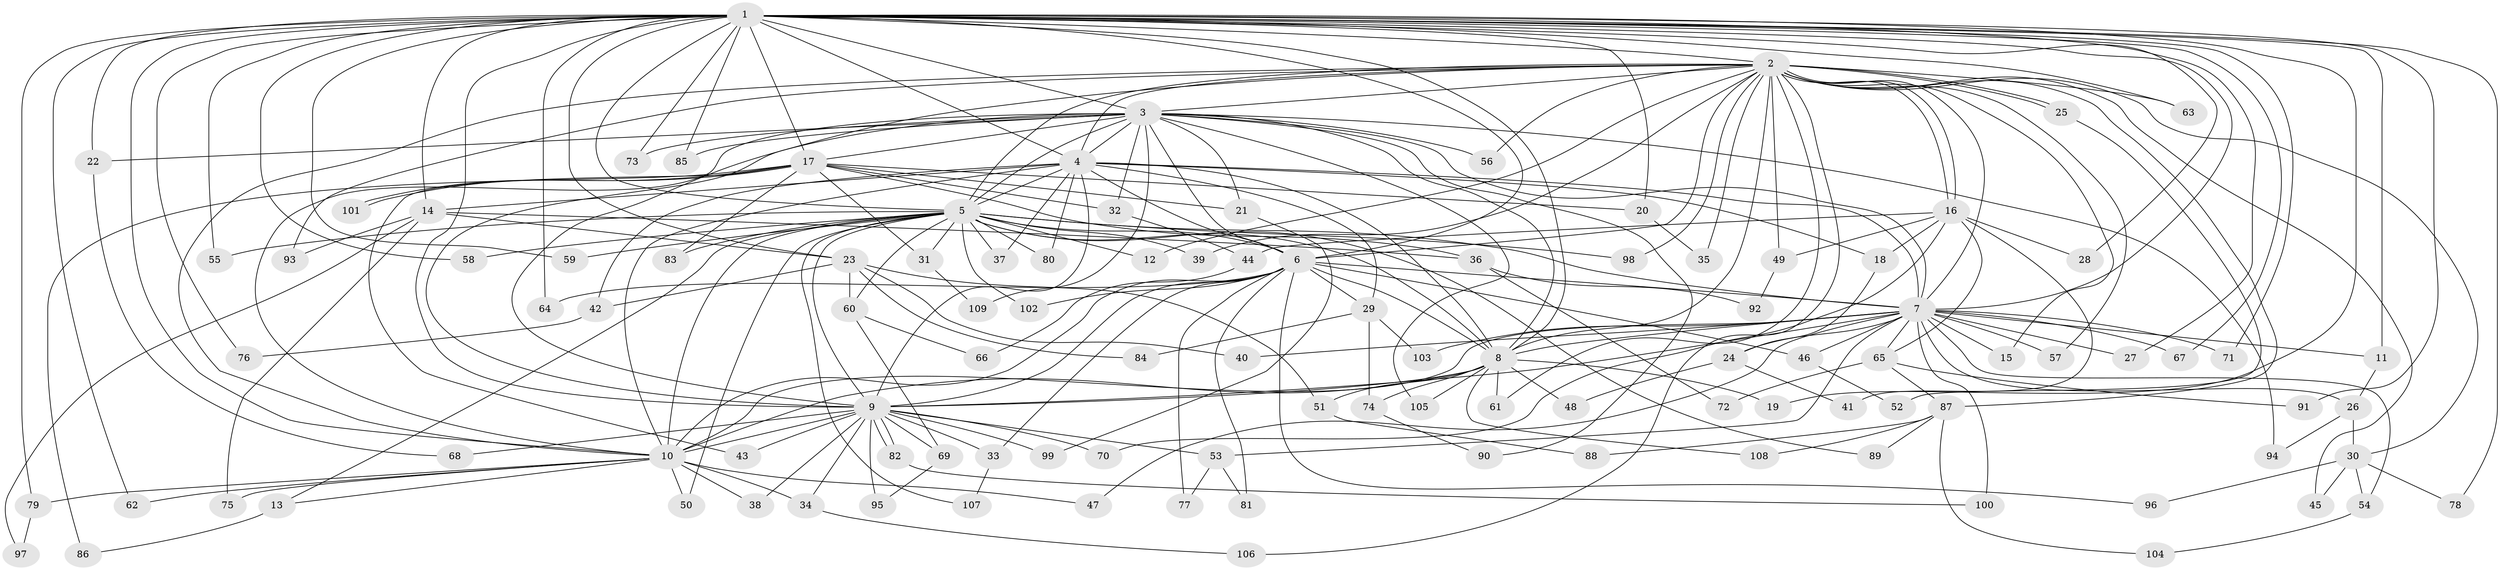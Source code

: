 // Generated by graph-tools (version 1.1) at 2025/46/03/09/25 04:46:36]
// undirected, 109 vertices, 243 edges
graph export_dot {
graph [start="1"]
  node [color=gray90,style=filled];
  1;
  2;
  3;
  4;
  5;
  6;
  7;
  8;
  9;
  10;
  11;
  12;
  13;
  14;
  15;
  16;
  17;
  18;
  19;
  20;
  21;
  22;
  23;
  24;
  25;
  26;
  27;
  28;
  29;
  30;
  31;
  32;
  33;
  34;
  35;
  36;
  37;
  38;
  39;
  40;
  41;
  42;
  43;
  44;
  45;
  46;
  47;
  48;
  49;
  50;
  51;
  52;
  53;
  54;
  55;
  56;
  57;
  58;
  59;
  60;
  61;
  62;
  63;
  64;
  65;
  66;
  67;
  68;
  69;
  70;
  71;
  72;
  73;
  74;
  75;
  76;
  77;
  78;
  79;
  80;
  81;
  82;
  83;
  84;
  85;
  86;
  87;
  88;
  89;
  90;
  91;
  92;
  93;
  94;
  95;
  96;
  97;
  98;
  99;
  100;
  101;
  102;
  103;
  104;
  105;
  106;
  107;
  108;
  109;
  1 -- 2;
  1 -- 3;
  1 -- 4;
  1 -- 5;
  1 -- 6;
  1 -- 7;
  1 -- 8;
  1 -- 9;
  1 -- 10;
  1 -- 11;
  1 -- 14;
  1 -- 17;
  1 -- 19;
  1 -- 20;
  1 -- 22;
  1 -- 23;
  1 -- 27;
  1 -- 28;
  1 -- 55;
  1 -- 58;
  1 -- 59;
  1 -- 62;
  1 -- 63;
  1 -- 64;
  1 -- 67;
  1 -- 71;
  1 -- 73;
  1 -- 76;
  1 -- 78;
  1 -- 79;
  1 -- 85;
  1 -- 91;
  2 -- 3;
  2 -- 4;
  2 -- 5;
  2 -- 6;
  2 -- 7;
  2 -- 8;
  2 -- 9;
  2 -- 10;
  2 -- 12;
  2 -- 15;
  2 -- 16;
  2 -- 16;
  2 -- 25;
  2 -- 25;
  2 -- 30;
  2 -- 35;
  2 -- 39;
  2 -- 45;
  2 -- 49;
  2 -- 56;
  2 -- 57;
  2 -- 61;
  2 -- 63;
  2 -- 87;
  2 -- 93;
  2 -- 98;
  2 -- 106;
  3 -- 4;
  3 -- 5;
  3 -- 6;
  3 -- 7;
  3 -- 8;
  3 -- 9;
  3 -- 10;
  3 -- 17;
  3 -- 21;
  3 -- 22;
  3 -- 32;
  3 -- 56;
  3 -- 73;
  3 -- 85;
  3 -- 90;
  3 -- 94;
  3 -- 105;
  3 -- 109;
  4 -- 5;
  4 -- 6;
  4 -- 7;
  4 -- 8;
  4 -- 9;
  4 -- 10;
  4 -- 14;
  4 -- 18;
  4 -- 29;
  4 -- 37;
  4 -- 42;
  4 -- 80;
  5 -- 6;
  5 -- 7;
  5 -- 8;
  5 -- 9;
  5 -- 10;
  5 -- 12;
  5 -- 13;
  5 -- 31;
  5 -- 37;
  5 -- 39;
  5 -- 50;
  5 -- 55;
  5 -- 58;
  5 -- 59;
  5 -- 60;
  5 -- 80;
  5 -- 83;
  5 -- 89;
  5 -- 98;
  5 -- 102;
  5 -- 107;
  6 -- 7;
  6 -- 8;
  6 -- 9;
  6 -- 10;
  6 -- 29;
  6 -- 33;
  6 -- 46;
  6 -- 64;
  6 -- 77;
  6 -- 81;
  6 -- 96;
  6 -- 102;
  7 -- 8;
  7 -- 9;
  7 -- 10;
  7 -- 11;
  7 -- 15;
  7 -- 24;
  7 -- 26;
  7 -- 27;
  7 -- 40;
  7 -- 46;
  7 -- 47;
  7 -- 53;
  7 -- 54;
  7 -- 57;
  7 -- 65;
  7 -- 67;
  7 -- 71;
  7 -- 100;
  7 -- 103;
  8 -- 9;
  8 -- 10;
  8 -- 19;
  8 -- 48;
  8 -- 51;
  8 -- 61;
  8 -- 74;
  8 -- 105;
  8 -- 108;
  9 -- 10;
  9 -- 33;
  9 -- 34;
  9 -- 38;
  9 -- 43;
  9 -- 53;
  9 -- 68;
  9 -- 69;
  9 -- 70;
  9 -- 82;
  9 -- 82;
  9 -- 95;
  9 -- 99;
  10 -- 13;
  10 -- 34;
  10 -- 38;
  10 -- 47;
  10 -- 50;
  10 -- 62;
  10 -- 75;
  10 -- 79;
  11 -- 26;
  13 -- 86;
  14 -- 23;
  14 -- 36;
  14 -- 75;
  14 -- 93;
  14 -- 97;
  16 -- 18;
  16 -- 28;
  16 -- 41;
  16 -- 44;
  16 -- 49;
  16 -- 65;
  16 -- 70;
  17 -- 20;
  17 -- 21;
  17 -- 31;
  17 -- 32;
  17 -- 36;
  17 -- 43;
  17 -- 83;
  17 -- 86;
  17 -- 101;
  17 -- 101;
  18 -- 24;
  20 -- 35;
  21 -- 99;
  22 -- 68;
  23 -- 40;
  23 -- 42;
  23 -- 51;
  23 -- 60;
  23 -- 84;
  24 -- 41;
  24 -- 48;
  25 -- 52;
  26 -- 30;
  26 -- 94;
  29 -- 74;
  29 -- 84;
  29 -- 103;
  30 -- 45;
  30 -- 54;
  30 -- 78;
  30 -- 96;
  31 -- 109;
  32 -- 44;
  33 -- 107;
  34 -- 106;
  36 -- 72;
  36 -- 92;
  42 -- 76;
  44 -- 66;
  46 -- 52;
  49 -- 92;
  51 -- 88;
  53 -- 77;
  53 -- 81;
  54 -- 104;
  60 -- 66;
  60 -- 69;
  65 -- 72;
  65 -- 87;
  65 -- 91;
  69 -- 95;
  74 -- 90;
  79 -- 97;
  82 -- 100;
  87 -- 88;
  87 -- 89;
  87 -- 104;
  87 -- 108;
}
